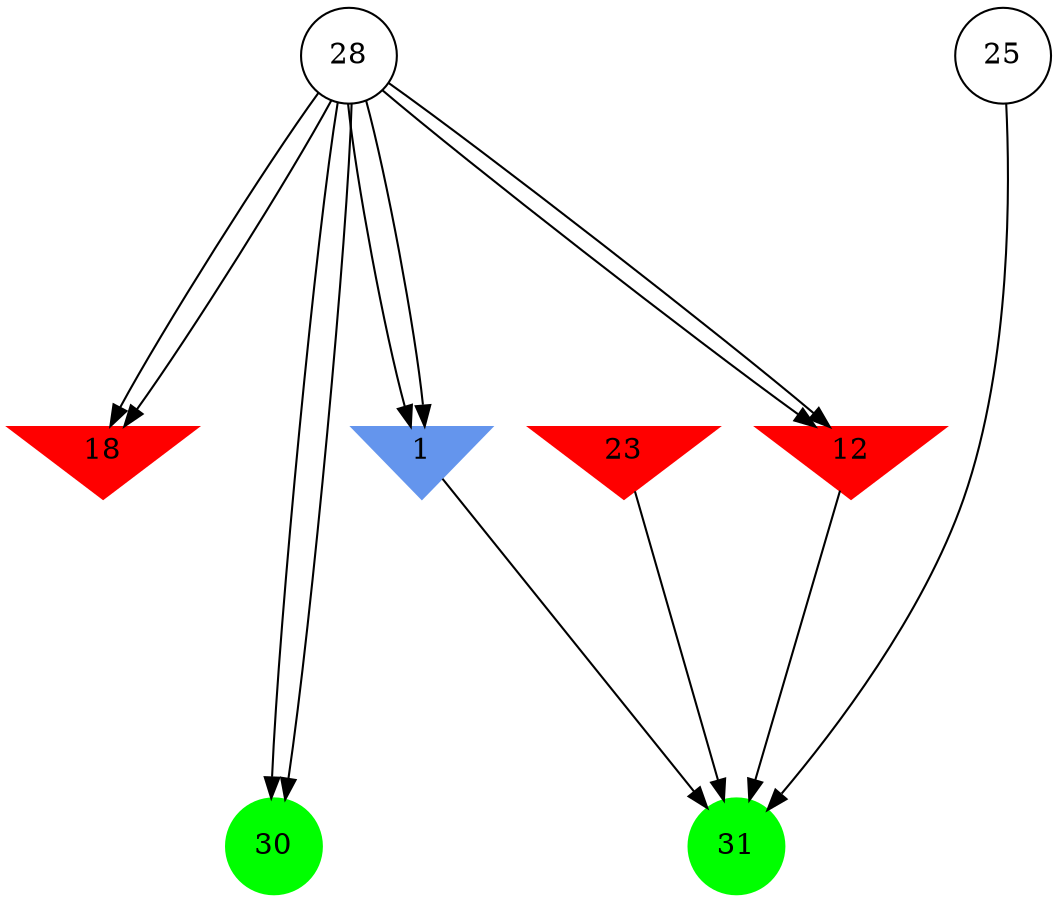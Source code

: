 digraph brain {
	ranksep=2.0;
	1 [shape=invtriangle,style=filled,color=cornflowerblue];
	12 [shape=invtriangle,style=filled,color=red];
	18 [shape=invtriangle,style=filled,color=red];
	23 [shape=invtriangle,style=filled,color=red];
	25 [shape=circle,color=black];
	28 [shape=circle,color=black];
	30 [shape=circle,style=filled,color=green];
	31 [shape=circle,style=filled,color=green];
	28	->	18;
	28	->	30;
	28	->	1;
	28	->	12;
	28	->	18;
	28	->	30;
	28	->	1;
	28	->	12;
	1	->	31;
	23	->	31;
	12	->	31;
	25	->	31;
	{ rank=same; 1; 12; 18; 23; }
	{ rank=same; 25; 28; }
	{ rank=same; 30; 31; }
}
